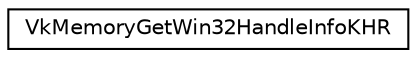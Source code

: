 digraph "Graphical Class Hierarchy"
{
 // LATEX_PDF_SIZE
  edge [fontname="Helvetica",fontsize="10",labelfontname="Helvetica",labelfontsize="10"];
  node [fontname="Helvetica",fontsize="10",shape=record];
  rankdir="LR";
  Node0 [label="VkMemoryGetWin32HandleInfoKHR",height=0.2,width=0.4,color="black", fillcolor="white", style="filled",URL="$df/dbe/structVkMemoryGetWin32HandleInfoKHR.html",tooltip=" "];
}

